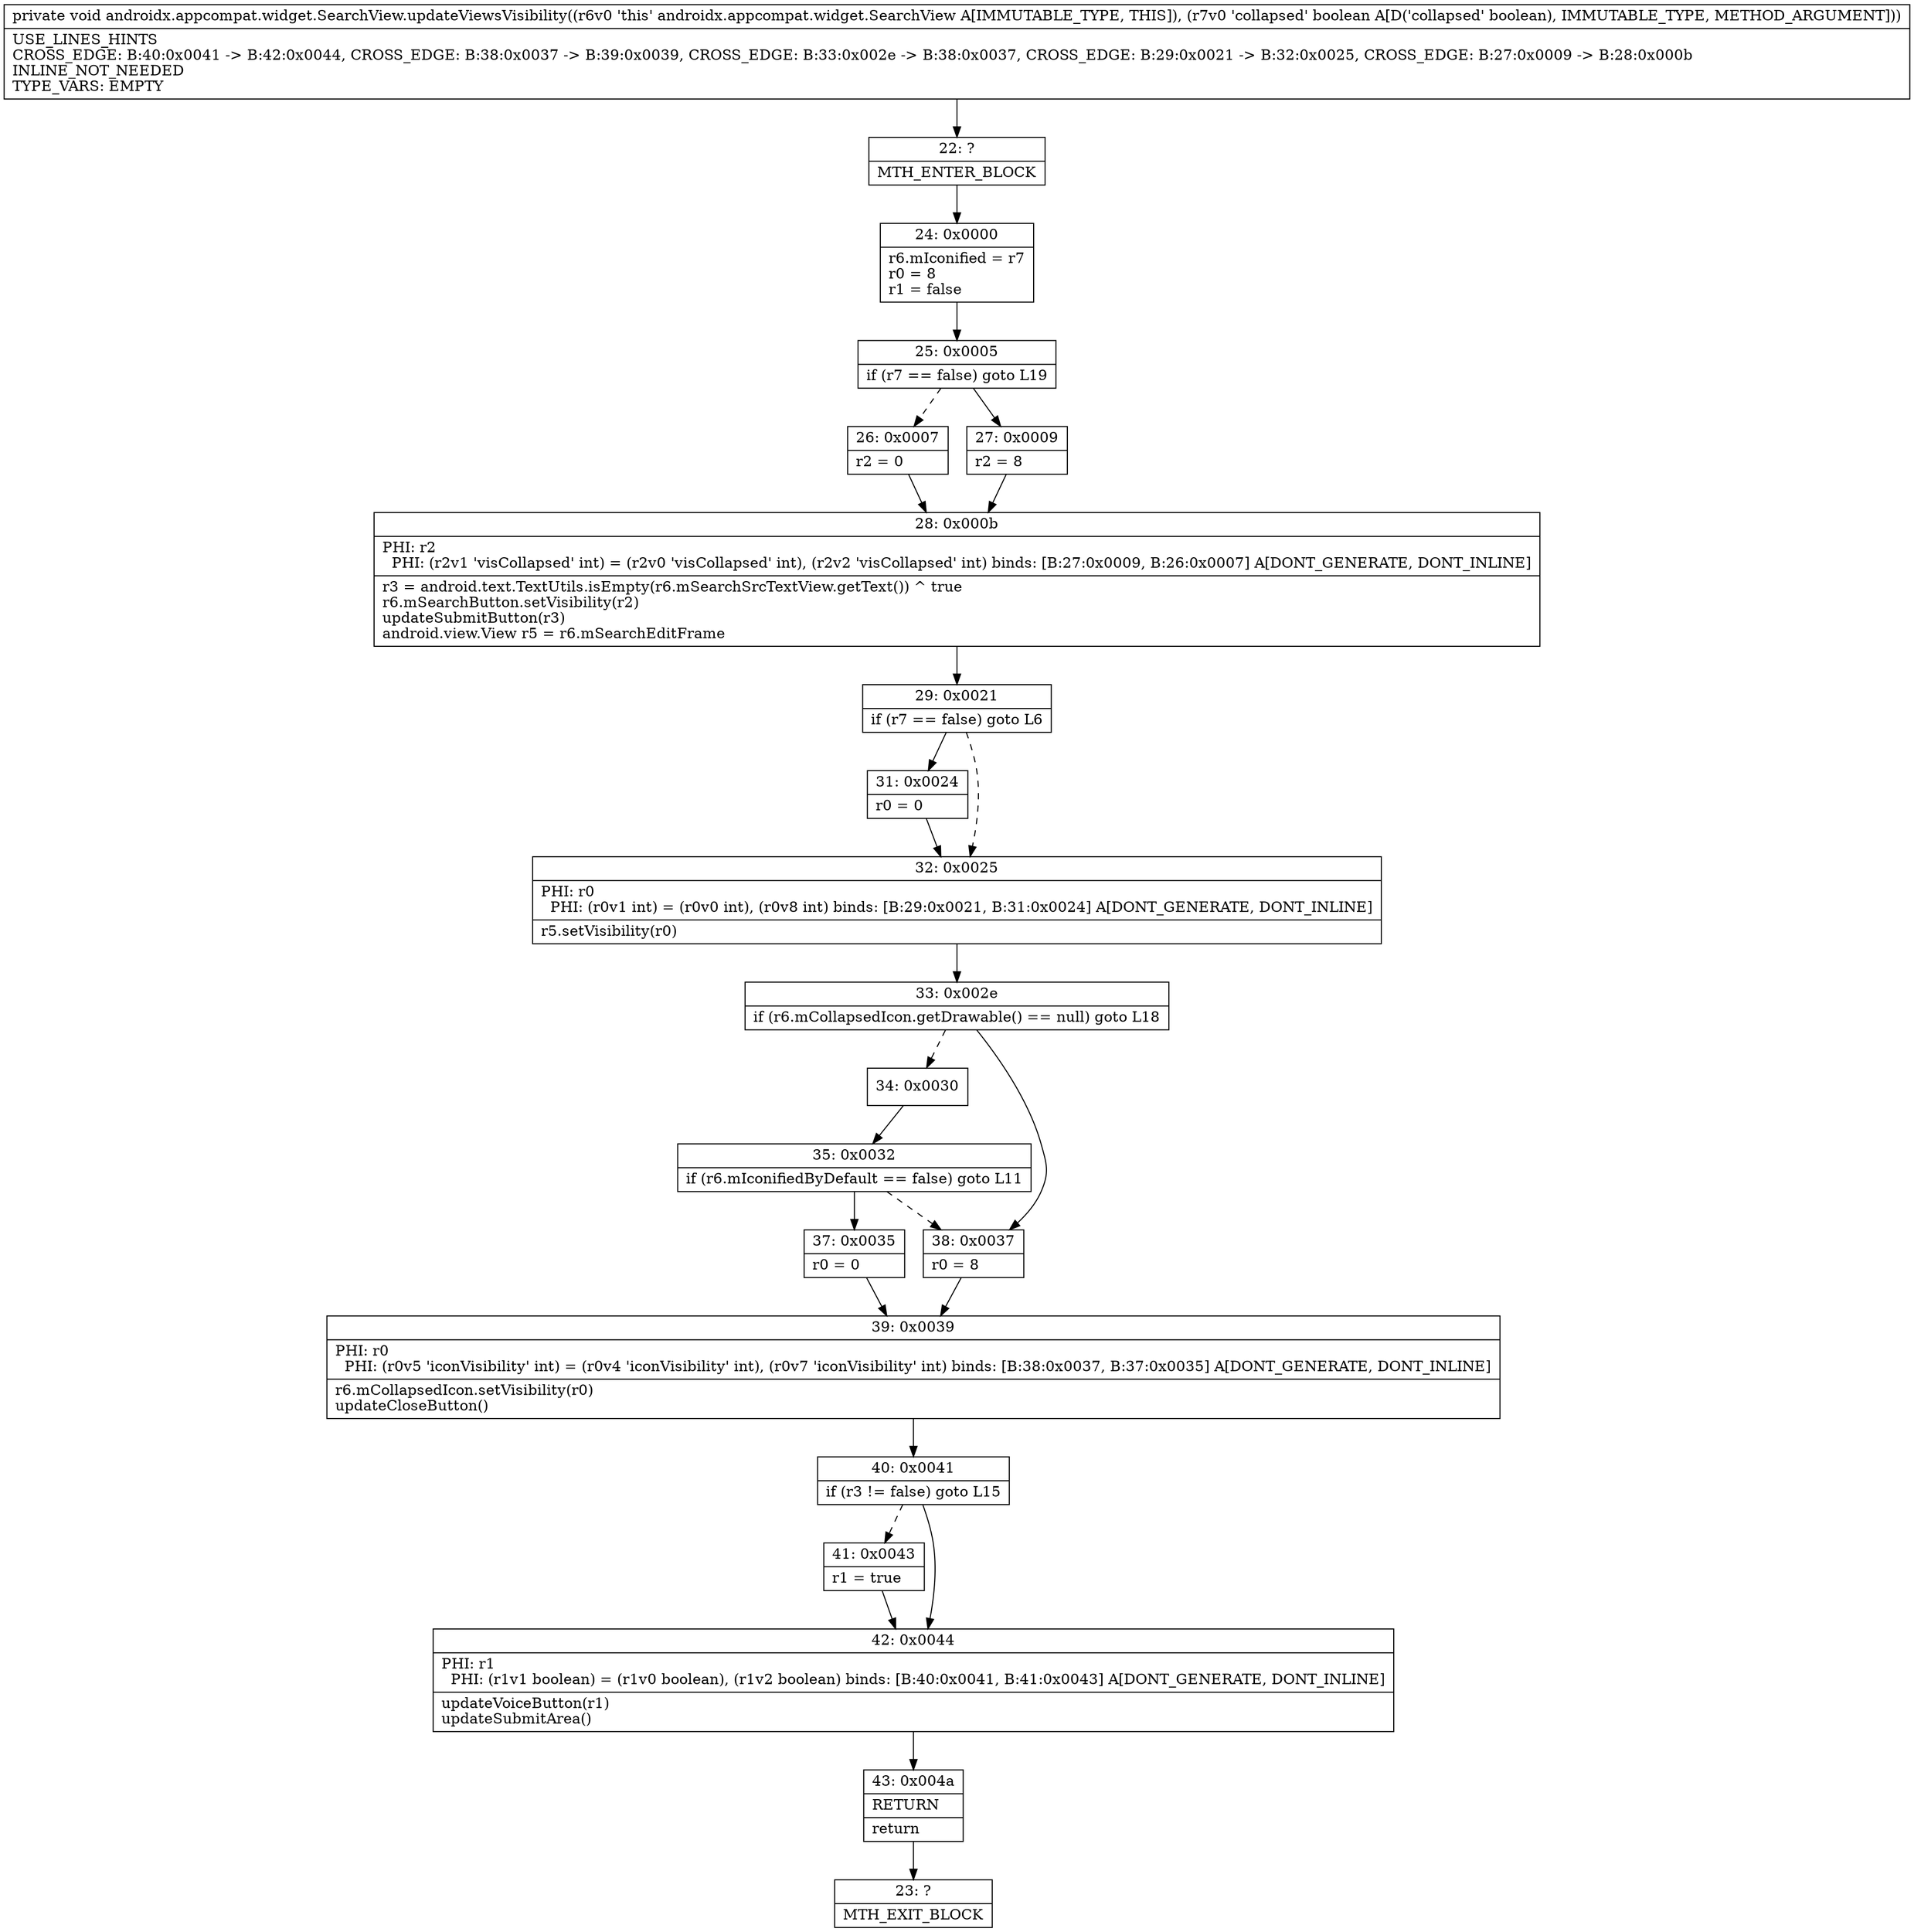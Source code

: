 digraph "CFG forandroidx.appcompat.widget.SearchView.updateViewsVisibility(Z)V" {
Node_22 [shape=record,label="{22\:\ ?|MTH_ENTER_BLOCK\l}"];
Node_24 [shape=record,label="{24\:\ 0x0000|r6.mIconified = r7\lr0 = 8\lr1 = false\l}"];
Node_25 [shape=record,label="{25\:\ 0x0005|if (r7 == false) goto L19\l}"];
Node_26 [shape=record,label="{26\:\ 0x0007|r2 = 0\l}"];
Node_28 [shape=record,label="{28\:\ 0x000b|PHI: r2 \l  PHI: (r2v1 'visCollapsed' int) = (r2v0 'visCollapsed' int), (r2v2 'visCollapsed' int) binds: [B:27:0x0009, B:26:0x0007] A[DONT_GENERATE, DONT_INLINE]\l|r3 = android.text.TextUtils.isEmpty(r6.mSearchSrcTextView.getText()) ^ true\lr6.mSearchButton.setVisibility(r2)\lupdateSubmitButton(r3)\landroid.view.View r5 = r6.mSearchEditFrame\l}"];
Node_29 [shape=record,label="{29\:\ 0x0021|if (r7 == false) goto L6\l}"];
Node_31 [shape=record,label="{31\:\ 0x0024|r0 = 0\l}"];
Node_32 [shape=record,label="{32\:\ 0x0025|PHI: r0 \l  PHI: (r0v1 int) = (r0v0 int), (r0v8 int) binds: [B:29:0x0021, B:31:0x0024] A[DONT_GENERATE, DONT_INLINE]\l|r5.setVisibility(r0)\l}"];
Node_33 [shape=record,label="{33\:\ 0x002e|if (r6.mCollapsedIcon.getDrawable() == null) goto L18\l}"];
Node_34 [shape=record,label="{34\:\ 0x0030}"];
Node_35 [shape=record,label="{35\:\ 0x0032|if (r6.mIconifiedByDefault == false) goto L11\l}"];
Node_37 [shape=record,label="{37\:\ 0x0035|r0 = 0\l}"];
Node_39 [shape=record,label="{39\:\ 0x0039|PHI: r0 \l  PHI: (r0v5 'iconVisibility' int) = (r0v4 'iconVisibility' int), (r0v7 'iconVisibility' int) binds: [B:38:0x0037, B:37:0x0035] A[DONT_GENERATE, DONT_INLINE]\l|r6.mCollapsedIcon.setVisibility(r0)\lupdateCloseButton()\l}"];
Node_40 [shape=record,label="{40\:\ 0x0041|if (r3 != false) goto L15\l}"];
Node_41 [shape=record,label="{41\:\ 0x0043|r1 = true\l}"];
Node_42 [shape=record,label="{42\:\ 0x0044|PHI: r1 \l  PHI: (r1v1 boolean) = (r1v0 boolean), (r1v2 boolean) binds: [B:40:0x0041, B:41:0x0043] A[DONT_GENERATE, DONT_INLINE]\l|updateVoiceButton(r1)\lupdateSubmitArea()\l}"];
Node_43 [shape=record,label="{43\:\ 0x004a|RETURN\l|return\l}"];
Node_23 [shape=record,label="{23\:\ ?|MTH_EXIT_BLOCK\l}"];
Node_38 [shape=record,label="{38\:\ 0x0037|r0 = 8\l}"];
Node_27 [shape=record,label="{27\:\ 0x0009|r2 = 8\l}"];
MethodNode[shape=record,label="{private void androidx.appcompat.widget.SearchView.updateViewsVisibility((r6v0 'this' androidx.appcompat.widget.SearchView A[IMMUTABLE_TYPE, THIS]), (r7v0 'collapsed' boolean A[D('collapsed' boolean), IMMUTABLE_TYPE, METHOD_ARGUMENT]))  | USE_LINES_HINTS\lCROSS_EDGE: B:40:0x0041 \-\> B:42:0x0044, CROSS_EDGE: B:38:0x0037 \-\> B:39:0x0039, CROSS_EDGE: B:33:0x002e \-\> B:38:0x0037, CROSS_EDGE: B:29:0x0021 \-\> B:32:0x0025, CROSS_EDGE: B:27:0x0009 \-\> B:28:0x000b\lINLINE_NOT_NEEDED\lTYPE_VARS: EMPTY\l}"];
MethodNode -> Node_22;Node_22 -> Node_24;
Node_24 -> Node_25;
Node_25 -> Node_26[style=dashed];
Node_25 -> Node_27;
Node_26 -> Node_28;
Node_28 -> Node_29;
Node_29 -> Node_31;
Node_29 -> Node_32[style=dashed];
Node_31 -> Node_32;
Node_32 -> Node_33;
Node_33 -> Node_34[style=dashed];
Node_33 -> Node_38;
Node_34 -> Node_35;
Node_35 -> Node_37;
Node_35 -> Node_38[style=dashed];
Node_37 -> Node_39;
Node_39 -> Node_40;
Node_40 -> Node_41[style=dashed];
Node_40 -> Node_42;
Node_41 -> Node_42;
Node_42 -> Node_43;
Node_43 -> Node_23;
Node_38 -> Node_39;
Node_27 -> Node_28;
}

